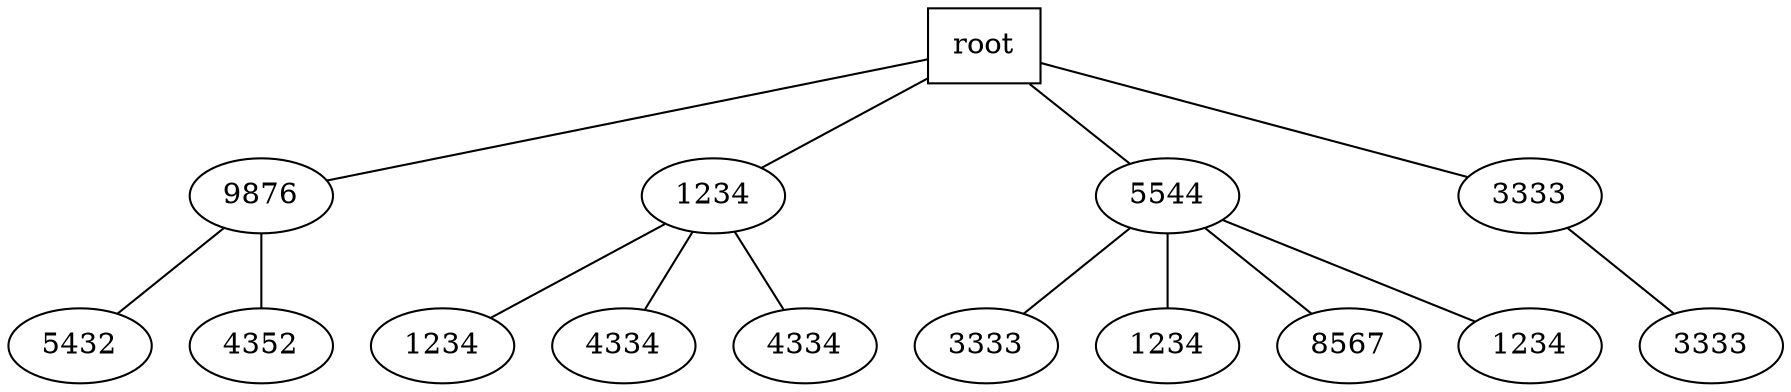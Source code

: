 digraph {
  ordering=out;
  edge [dir=none];
  root [shape=box];
  root -> 9876;
  9876 -> 5432;
  root -> 1234;
  1234 -> a1234;
  a1234 [label="1234"];
  root -> 5544;
  5544 -> a3333;
  a3333 [label="3333"];
  5544 -> b1234;
  b1234 [label="1234"];
  1234 -> 4334;
  5544 -> 8567;
  root -> 3333;
  3333 -> b3333;
  b3333 [label="3333"];
  1234 -> a4334;
  a4334 [label="4334"];
  5544 -> c1234;
  c1234 [label="1234"];
  9876 -> 4352;
}
